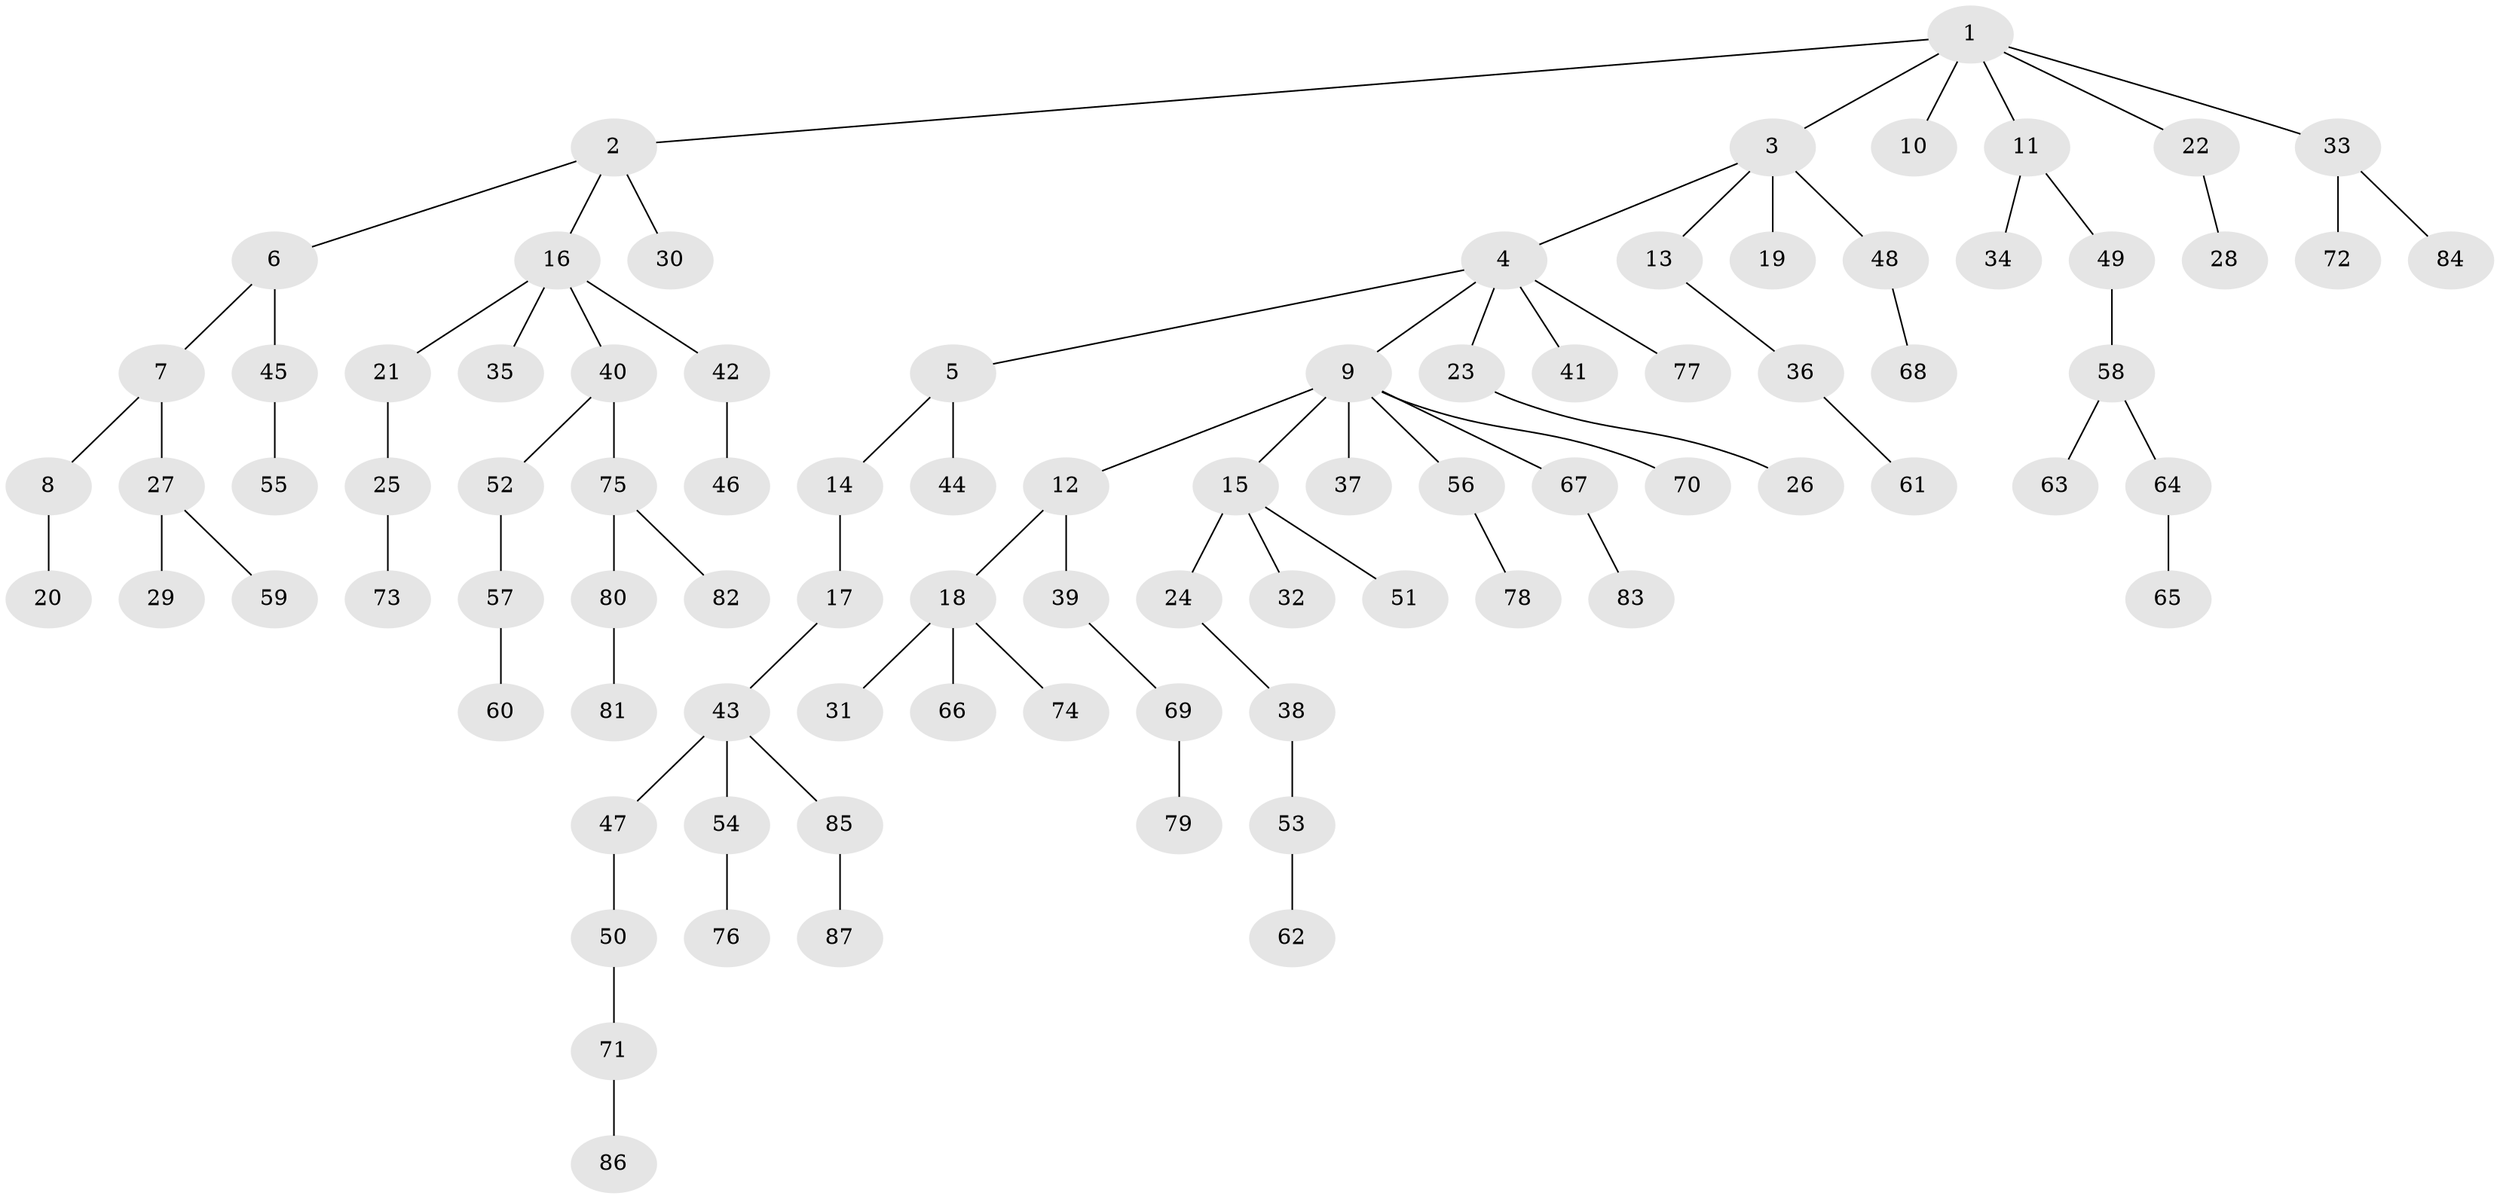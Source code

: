 // Generated by graph-tools (version 1.1) at 2025/36/03/09/25 02:36:39]
// undirected, 87 vertices, 86 edges
graph export_dot {
graph [start="1"]
  node [color=gray90,style=filled];
  1;
  2;
  3;
  4;
  5;
  6;
  7;
  8;
  9;
  10;
  11;
  12;
  13;
  14;
  15;
  16;
  17;
  18;
  19;
  20;
  21;
  22;
  23;
  24;
  25;
  26;
  27;
  28;
  29;
  30;
  31;
  32;
  33;
  34;
  35;
  36;
  37;
  38;
  39;
  40;
  41;
  42;
  43;
  44;
  45;
  46;
  47;
  48;
  49;
  50;
  51;
  52;
  53;
  54;
  55;
  56;
  57;
  58;
  59;
  60;
  61;
  62;
  63;
  64;
  65;
  66;
  67;
  68;
  69;
  70;
  71;
  72;
  73;
  74;
  75;
  76;
  77;
  78;
  79;
  80;
  81;
  82;
  83;
  84;
  85;
  86;
  87;
  1 -- 2;
  1 -- 3;
  1 -- 10;
  1 -- 11;
  1 -- 22;
  1 -- 33;
  2 -- 6;
  2 -- 16;
  2 -- 30;
  3 -- 4;
  3 -- 13;
  3 -- 19;
  3 -- 48;
  4 -- 5;
  4 -- 9;
  4 -- 23;
  4 -- 41;
  4 -- 77;
  5 -- 14;
  5 -- 44;
  6 -- 7;
  6 -- 45;
  7 -- 8;
  7 -- 27;
  8 -- 20;
  9 -- 12;
  9 -- 15;
  9 -- 37;
  9 -- 56;
  9 -- 67;
  9 -- 70;
  11 -- 34;
  11 -- 49;
  12 -- 18;
  12 -- 39;
  13 -- 36;
  14 -- 17;
  15 -- 24;
  15 -- 32;
  15 -- 51;
  16 -- 21;
  16 -- 35;
  16 -- 40;
  16 -- 42;
  17 -- 43;
  18 -- 31;
  18 -- 66;
  18 -- 74;
  21 -- 25;
  22 -- 28;
  23 -- 26;
  24 -- 38;
  25 -- 73;
  27 -- 29;
  27 -- 59;
  33 -- 72;
  33 -- 84;
  36 -- 61;
  38 -- 53;
  39 -- 69;
  40 -- 52;
  40 -- 75;
  42 -- 46;
  43 -- 47;
  43 -- 54;
  43 -- 85;
  45 -- 55;
  47 -- 50;
  48 -- 68;
  49 -- 58;
  50 -- 71;
  52 -- 57;
  53 -- 62;
  54 -- 76;
  56 -- 78;
  57 -- 60;
  58 -- 63;
  58 -- 64;
  64 -- 65;
  67 -- 83;
  69 -- 79;
  71 -- 86;
  75 -- 80;
  75 -- 82;
  80 -- 81;
  85 -- 87;
}
